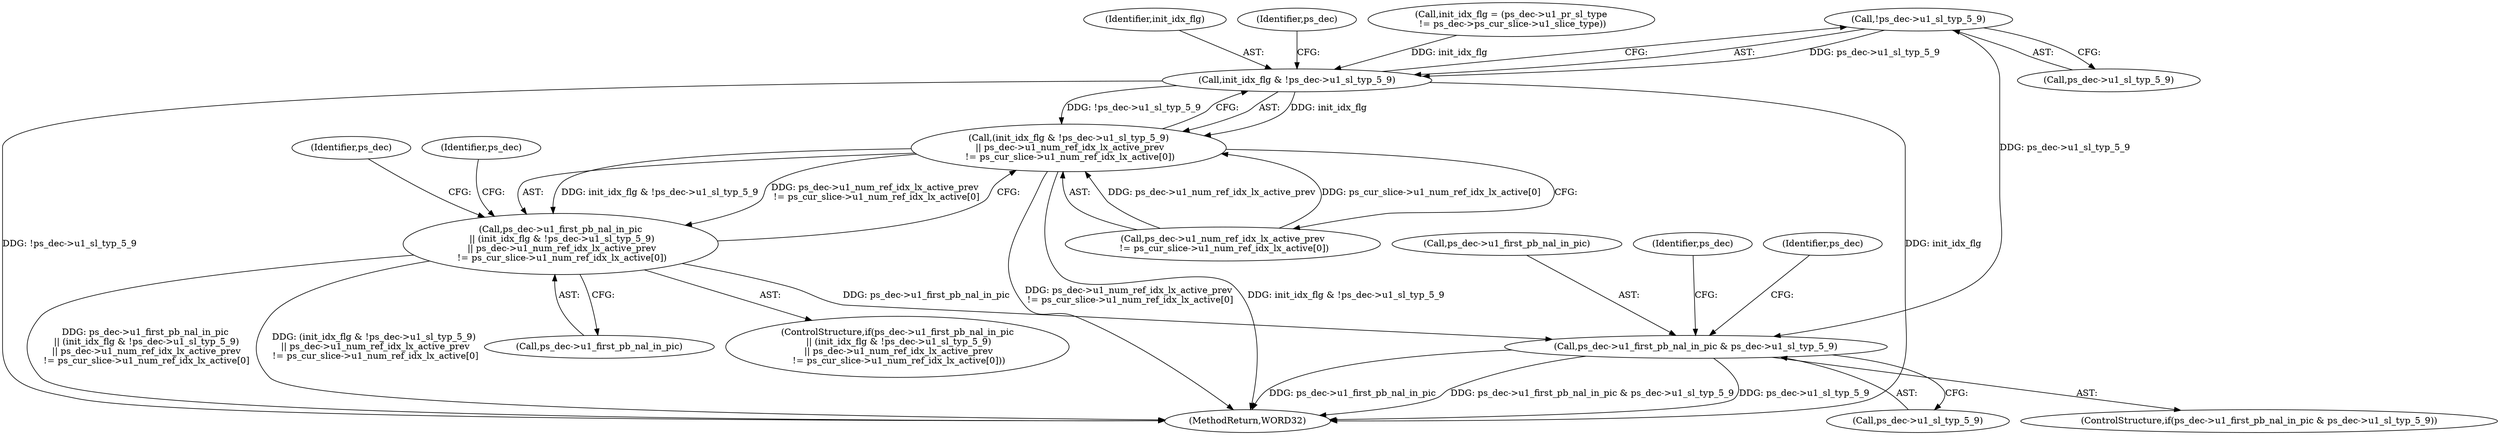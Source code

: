 digraph "0_Android_943323f1d9d3dd5c2634deb26cbe72343ca6b3db_2@pointer" {
"1000325" [label="(Call,!ps_dec->u1_sl_typ_5_9)"];
"1000323" [label="(Call,init_idx_flg & !ps_dec->u1_sl_typ_5_9)"];
"1000322" [label="(Call,(init_idx_flg & !ps_dec->u1_sl_typ_5_9)\n || ps_dec->u1_num_ref_idx_lx_active_prev\n != ps_cur_slice->u1_num_ref_idx_lx_active[0])"];
"1000318" [label="(Call,ps_dec->u1_first_pb_nal_in_pic\n || (init_idx_flg & !ps_dec->u1_sl_typ_5_9)\n || ps_dec->u1_num_ref_idx_lx_active_prev\n != ps_cur_slice->u1_num_ref_idx_lx_active[0])"];
"1000342" [label="(Call,ps_dec->u1_first_pb_nal_in_pic & ps_dec->u1_sl_typ_5_9)"];
"1000317" [label="(ControlStructure,if(ps_dec->u1_first_pb_nal_in_pic\n || (init_idx_flg & !ps_dec->u1_sl_typ_5_9)\n || ps_dec->u1_num_ref_idx_lx_active_prev\n != ps_cur_slice->u1_num_ref_idx_lx_active[0]))"];
"1000343" [label="(Call,ps_dec->u1_first_pb_nal_in_pic)"];
"1000322" [label="(Call,(init_idx_flg & !ps_dec->u1_sl_typ_5_9)\n || ps_dec->u1_num_ref_idx_lx_active_prev\n != ps_cur_slice->u1_num_ref_idx_lx_active[0])"];
"1000329" [label="(Call,ps_dec->u1_num_ref_idx_lx_active_prev\n != ps_cur_slice->u1_num_ref_idx_lx_active[0])"];
"1000324" [label="(Identifier,init_idx_flg)"];
"1000325" [label="(Call,!ps_dec->u1_sl_typ_5_9)"];
"1000318" [label="(Call,ps_dec->u1_first_pb_nal_in_pic\n || (init_idx_flg & !ps_dec->u1_sl_typ_5_9)\n || ps_dec->u1_num_ref_idx_lx_active_prev\n != ps_cur_slice->u1_num_ref_idx_lx_active[0])"];
"1001036" [label="(MethodReturn,WORD32)"];
"1000340" [label="(Identifier,ps_dec)"];
"1000356" [label="(Identifier,ps_dec)"];
"1000319" [label="(Call,ps_dec->u1_first_pb_nal_in_pic)"];
"1000323" [label="(Call,init_idx_flg & !ps_dec->u1_sl_typ_5_9)"];
"1000331" [label="(Identifier,ps_dec)"];
"1000351" [label="(Identifier,ps_dec)"];
"1000341" [label="(ControlStructure,if(ps_dec->u1_first_pb_nal_in_pic & ps_dec->u1_sl_typ_5_9))"];
"1000306" [label="(Call,init_idx_flg = (ps_dec->u1_pr_sl_type\n != ps_dec->ps_cur_slice->u1_slice_type))"];
"1000326" [label="(Call,ps_dec->u1_sl_typ_5_9)"];
"1000344" [label="(Identifier,ps_dec)"];
"1000342" [label="(Call,ps_dec->u1_first_pb_nal_in_pic & ps_dec->u1_sl_typ_5_9)"];
"1000346" [label="(Call,ps_dec->u1_sl_typ_5_9)"];
"1000325" -> "1000323"  [label="AST: "];
"1000325" -> "1000326"  [label="CFG: "];
"1000326" -> "1000325"  [label="AST: "];
"1000323" -> "1000325"  [label="CFG: "];
"1000325" -> "1000323"  [label="DDG: ps_dec->u1_sl_typ_5_9"];
"1000325" -> "1000342"  [label="DDG: ps_dec->u1_sl_typ_5_9"];
"1000323" -> "1000322"  [label="AST: "];
"1000324" -> "1000323"  [label="AST: "];
"1000331" -> "1000323"  [label="CFG: "];
"1000322" -> "1000323"  [label="CFG: "];
"1000323" -> "1001036"  [label="DDG: init_idx_flg"];
"1000323" -> "1001036"  [label="DDG: !ps_dec->u1_sl_typ_5_9"];
"1000323" -> "1000322"  [label="DDG: init_idx_flg"];
"1000323" -> "1000322"  [label="DDG: !ps_dec->u1_sl_typ_5_9"];
"1000306" -> "1000323"  [label="DDG: init_idx_flg"];
"1000322" -> "1000318"  [label="AST: "];
"1000322" -> "1000329"  [label="CFG: "];
"1000329" -> "1000322"  [label="AST: "];
"1000318" -> "1000322"  [label="CFG: "];
"1000322" -> "1001036"  [label="DDG: ps_dec->u1_num_ref_idx_lx_active_prev\n != ps_cur_slice->u1_num_ref_idx_lx_active[0]"];
"1000322" -> "1001036"  [label="DDG: init_idx_flg & !ps_dec->u1_sl_typ_5_9"];
"1000322" -> "1000318"  [label="DDG: init_idx_flg & !ps_dec->u1_sl_typ_5_9"];
"1000322" -> "1000318"  [label="DDG: ps_dec->u1_num_ref_idx_lx_active_prev\n != ps_cur_slice->u1_num_ref_idx_lx_active[0]"];
"1000329" -> "1000322"  [label="DDG: ps_dec->u1_num_ref_idx_lx_active_prev"];
"1000329" -> "1000322"  [label="DDG: ps_cur_slice->u1_num_ref_idx_lx_active[0]"];
"1000318" -> "1000317"  [label="AST: "];
"1000318" -> "1000319"  [label="CFG: "];
"1000319" -> "1000318"  [label="AST: "];
"1000340" -> "1000318"  [label="CFG: "];
"1000344" -> "1000318"  [label="CFG: "];
"1000318" -> "1001036"  [label="DDG: ps_dec->u1_first_pb_nal_in_pic\n || (init_idx_flg & !ps_dec->u1_sl_typ_5_9)\n || ps_dec->u1_num_ref_idx_lx_active_prev\n != ps_cur_slice->u1_num_ref_idx_lx_active[0]"];
"1000318" -> "1001036"  [label="DDG: (init_idx_flg & !ps_dec->u1_sl_typ_5_9)\n || ps_dec->u1_num_ref_idx_lx_active_prev\n != ps_cur_slice->u1_num_ref_idx_lx_active[0]"];
"1000318" -> "1000342"  [label="DDG: ps_dec->u1_first_pb_nal_in_pic"];
"1000342" -> "1000341"  [label="AST: "];
"1000342" -> "1000346"  [label="CFG: "];
"1000343" -> "1000342"  [label="AST: "];
"1000346" -> "1000342"  [label="AST: "];
"1000351" -> "1000342"  [label="CFG: "];
"1000356" -> "1000342"  [label="CFG: "];
"1000342" -> "1001036"  [label="DDG: ps_dec->u1_first_pb_nal_in_pic"];
"1000342" -> "1001036"  [label="DDG: ps_dec->u1_first_pb_nal_in_pic & ps_dec->u1_sl_typ_5_9"];
"1000342" -> "1001036"  [label="DDG: ps_dec->u1_sl_typ_5_9"];
}
